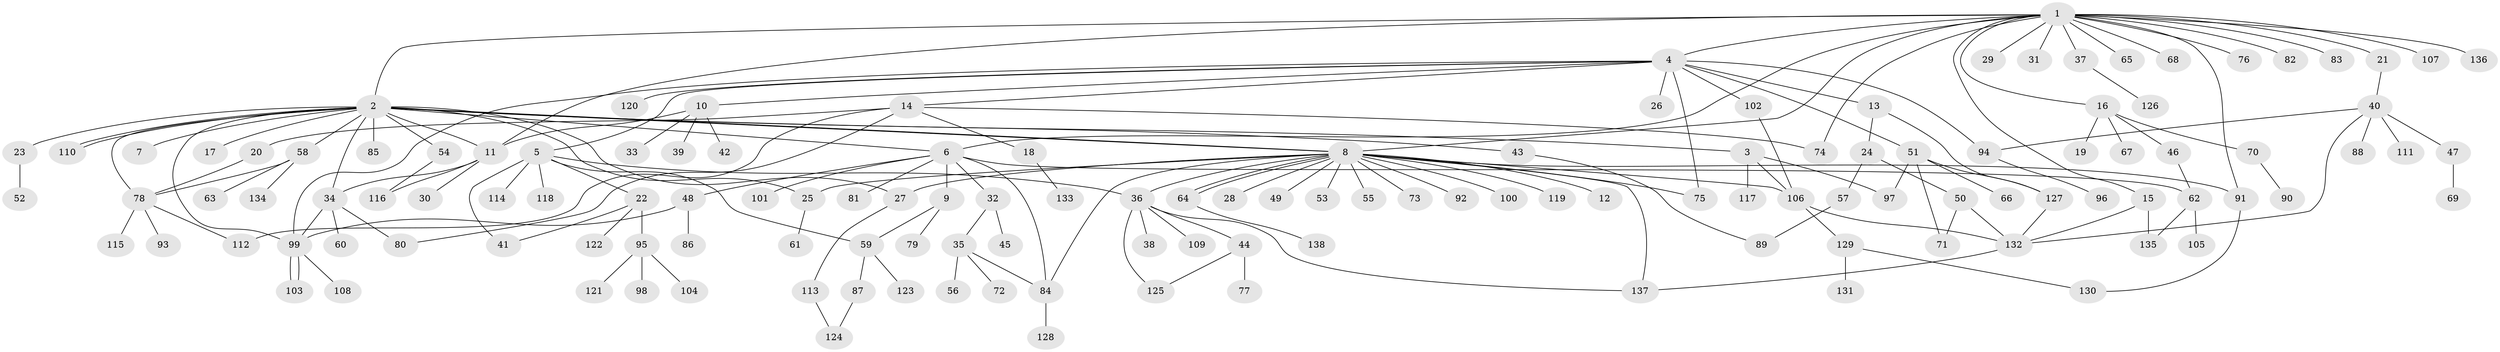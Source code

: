 // coarse degree distribution, {20: 0.010416666666666666, 19: 0.010416666666666666, 4: 0.052083333333333336, 12: 0.010416666666666666, 7: 0.010416666666666666, 9: 0.010416666666666666, 1: 0.5, 22: 0.010416666666666666, 5: 0.052083333333333336, 3: 0.14583333333333334, 6: 0.020833333333333332, 2: 0.15625, 10: 0.010416666666666666}
// Generated by graph-tools (version 1.1) at 2025/18/03/04/25 18:18:28]
// undirected, 138 vertices, 182 edges
graph export_dot {
graph [start="1"]
  node [color=gray90,style=filled];
  1;
  2;
  3;
  4;
  5;
  6;
  7;
  8;
  9;
  10;
  11;
  12;
  13;
  14;
  15;
  16;
  17;
  18;
  19;
  20;
  21;
  22;
  23;
  24;
  25;
  26;
  27;
  28;
  29;
  30;
  31;
  32;
  33;
  34;
  35;
  36;
  37;
  38;
  39;
  40;
  41;
  42;
  43;
  44;
  45;
  46;
  47;
  48;
  49;
  50;
  51;
  52;
  53;
  54;
  55;
  56;
  57;
  58;
  59;
  60;
  61;
  62;
  63;
  64;
  65;
  66;
  67;
  68;
  69;
  70;
  71;
  72;
  73;
  74;
  75;
  76;
  77;
  78;
  79;
  80;
  81;
  82;
  83;
  84;
  85;
  86;
  87;
  88;
  89;
  90;
  91;
  92;
  93;
  94;
  95;
  96;
  97;
  98;
  99;
  100;
  101;
  102;
  103;
  104;
  105;
  106;
  107;
  108;
  109;
  110;
  111;
  112;
  113;
  114;
  115;
  116;
  117;
  118;
  119;
  120;
  121;
  122;
  123;
  124;
  125;
  126;
  127;
  128;
  129;
  130;
  131;
  132;
  133;
  134;
  135;
  136;
  137;
  138;
  1 -- 2;
  1 -- 4;
  1 -- 6;
  1 -- 8;
  1 -- 11;
  1 -- 15;
  1 -- 16;
  1 -- 21;
  1 -- 29;
  1 -- 31;
  1 -- 37;
  1 -- 65;
  1 -- 68;
  1 -- 74;
  1 -- 76;
  1 -- 82;
  1 -- 83;
  1 -- 91;
  1 -- 107;
  1 -- 136;
  2 -- 3;
  2 -- 6;
  2 -- 7;
  2 -- 8;
  2 -- 8;
  2 -- 11;
  2 -- 17;
  2 -- 23;
  2 -- 25;
  2 -- 27;
  2 -- 34;
  2 -- 43;
  2 -- 54;
  2 -- 58;
  2 -- 78;
  2 -- 85;
  2 -- 99;
  2 -- 110;
  2 -- 110;
  3 -- 97;
  3 -- 106;
  3 -- 117;
  4 -- 5;
  4 -- 10;
  4 -- 13;
  4 -- 14;
  4 -- 26;
  4 -- 51;
  4 -- 75;
  4 -- 94;
  4 -- 99;
  4 -- 102;
  4 -- 120;
  5 -- 22;
  5 -- 36;
  5 -- 41;
  5 -- 59;
  5 -- 114;
  5 -- 118;
  6 -- 9;
  6 -- 32;
  6 -- 48;
  6 -- 62;
  6 -- 81;
  6 -- 84;
  6 -- 101;
  8 -- 12;
  8 -- 25;
  8 -- 27;
  8 -- 28;
  8 -- 36;
  8 -- 49;
  8 -- 53;
  8 -- 55;
  8 -- 64;
  8 -- 64;
  8 -- 73;
  8 -- 75;
  8 -- 84;
  8 -- 91;
  8 -- 92;
  8 -- 100;
  8 -- 106;
  8 -- 119;
  8 -- 137;
  9 -- 59;
  9 -- 79;
  10 -- 11;
  10 -- 33;
  10 -- 39;
  10 -- 42;
  11 -- 30;
  11 -- 34;
  11 -- 116;
  13 -- 24;
  13 -- 127;
  14 -- 18;
  14 -- 20;
  14 -- 74;
  14 -- 80;
  14 -- 112;
  15 -- 132;
  15 -- 135;
  16 -- 19;
  16 -- 46;
  16 -- 67;
  16 -- 70;
  18 -- 133;
  20 -- 78;
  21 -- 40;
  22 -- 41;
  22 -- 95;
  22 -- 122;
  23 -- 52;
  24 -- 50;
  24 -- 57;
  25 -- 61;
  27 -- 113;
  32 -- 35;
  32 -- 45;
  34 -- 60;
  34 -- 80;
  34 -- 99;
  35 -- 56;
  35 -- 72;
  35 -- 84;
  36 -- 38;
  36 -- 44;
  36 -- 109;
  36 -- 125;
  36 -- 137;
  37 -- 126;
  40 -- 47;
  40 -- 88;
  40 -- 94;
  40 -- 111;
  40 -- 132;
  43 -- 89;
  44 -- 77;
  44 -- 125;
  46 -- 62;
  47 -- 69;
  48 -- 86;
  48 -- 99;
  50 -- 71;
  50 -- 132;
  51 -- 66;
  51 -- 71;
  51 -- 97;
  51 -- 127;
  54 -- 116;
  57 -- 89;
  58 -- 63;
  58 -- 78;
  58 -- 134;
  59 -- 87;
  59 -- 123;
  62 -- 105;
  62 -- 135;
  64 -- 138;
  70 -- 90;
  78 -- 93;
  78 -- 112;
  78 -- 115;
  84 -- 128;
  87 -- 124;
  91 -- 130;
  94 -- 96;
  95 -- 98;
  95 -- 104;
  95 -- 121;
  99 -- 103;
  99 -- 103;
  99 -- 108;
  102 -- 106;
  106 -- 129;
  106 -- 132;
  113 -- 124;
  127 -- 132;
  129 -- 130;
  129 -- 131;
  132 -- 137;
}
